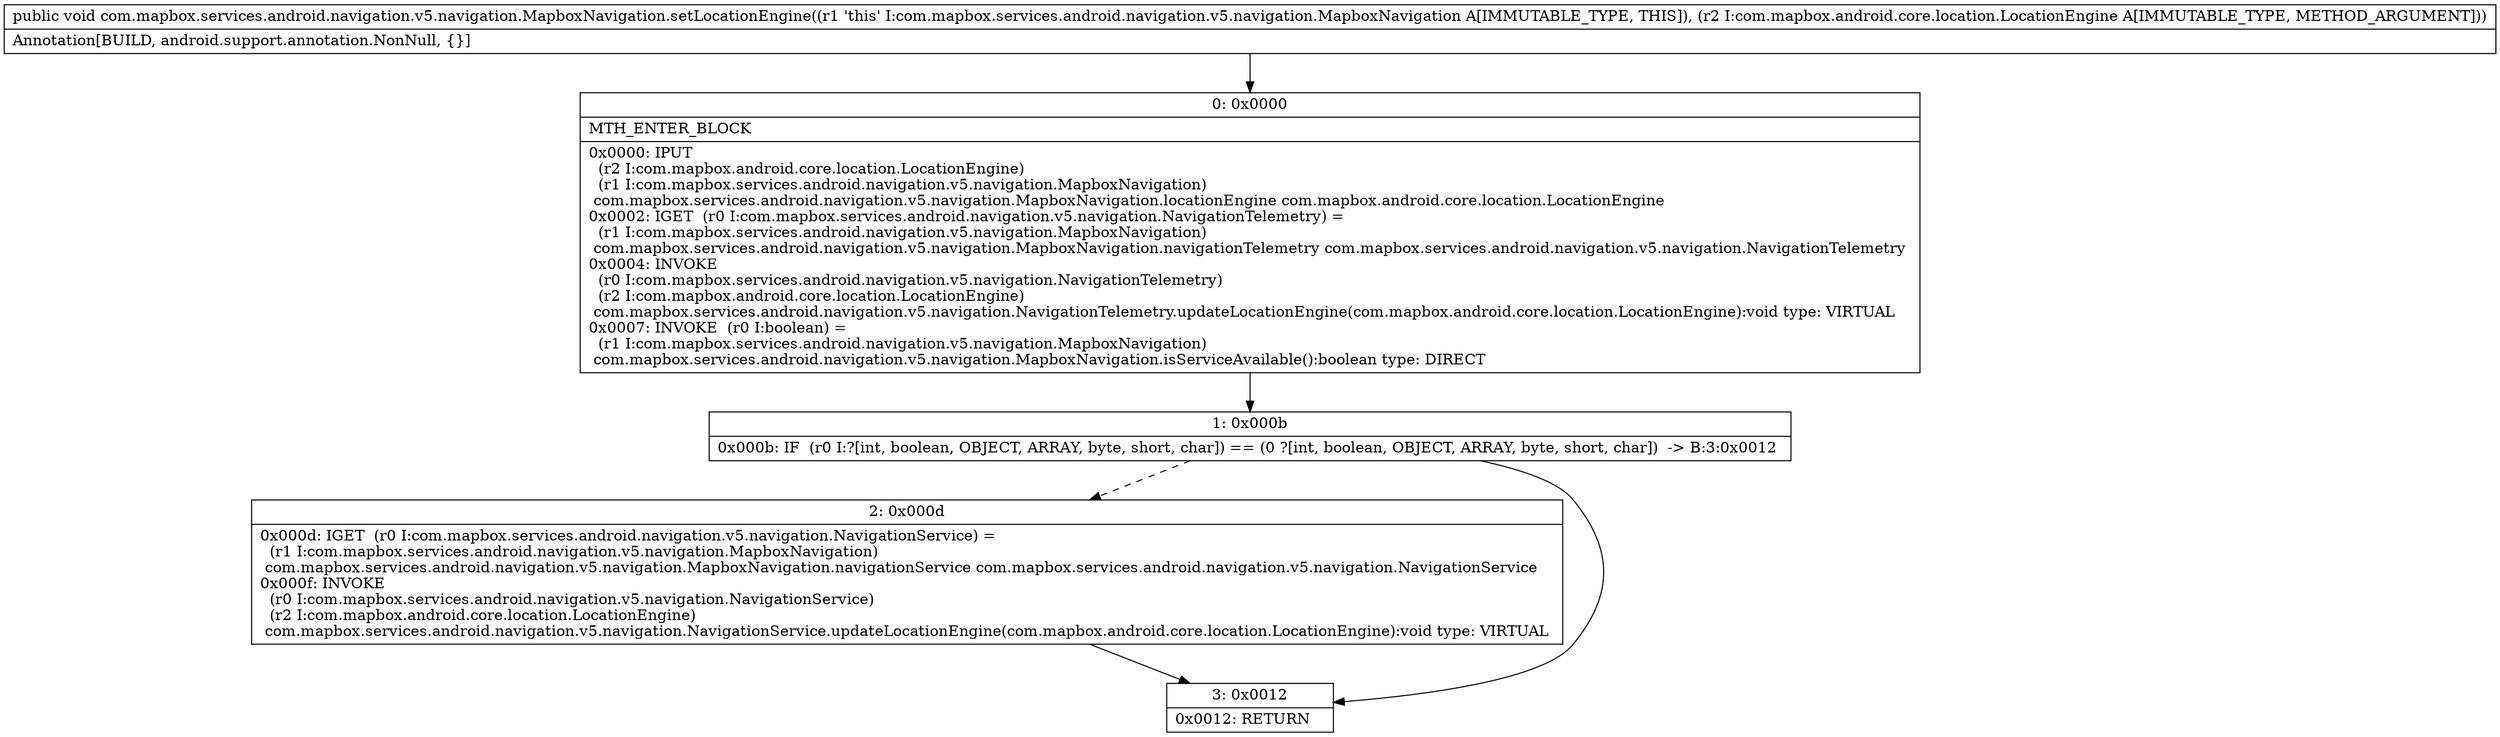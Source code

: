 digraph "CFG forcom.mapbox.services.android.navigation.v5.navigation.MapboxNavigation.setLocationEngine(Lcom\/mapbox\/android\/core\/location\/LocationEngine;)V" {
Node_0 [shape=record,label="{0\:\ 0x0000|MTH_ENTER_BLOCK\l|0x0000: IPUT  \l  (r2 I:com.mapbox.android.core.location.LocationEngine)\l  (r1 I:com.mapbox.services.android.navigation.v5.navigation.MapboxNavigation)\l com.mapbox.services.android.navigation.v5.navigation.MapboxNavigation.locationEngine com.mapbox.android.core.location.LocationEngine \l0x0002: IGET  (r0 I:com.mapbox.services.android.navigation.v5.navigation.NavigationTelemetry) = \l  (r1 I:com.mapbox.services.android.navigation.v5.navigation.MapboxNavigation)\l com.mapbox.services.android.navigation.v5.navigation.MapboxNavigation.navigationTelemetry com.mapbox.services.android.navigation.v5.navigation.NavigationTelemetry \l0x0004: INVOKE  \l  (r0 I:com.mapbox.services.android.navigation.v5.navigation.NavigationTelemetry)\l  (r2 I:com.mapbox.android.core.location.LocationEngine)\l com.mapbox.services.android.navigation.v5.navigation.NavigationTelemetry.updateLocationEngine(com.mapbox.android.core.location.LocationEngine):void type: VIRTUAL \l0x0007: INVOKE  (r0 I:boolean) = \l  (r1 I:com.mapbox.services.android.navigation.v5.navigation.MapboxNavigation)\l com.mapbox.services.android.navigation.v5.navigation.MapboxNavigation.isServiceAvailable():boolean type: DIRECT \l}"];
Node_1 [shape=record,label="{1\:\ 0x000b|0x000b: IF  (r0 I:?[int, boolean, OBJECT, ARRAY, byte, short, char]) == (0 ?[int, boolean, OBJECT, ARRAY, byte, short, char])  \-\> B:3:0x0012 \l}"];
Node_2 [shape=record,label="{2\:\ 0x000d|0x000d: IGET  (r0 I:com.mapbox.services.android.navigation.v5.navigation.NavigationService) = \l  (r1 I:com.mapbox.services.android.navigation.v5.navigation.MapboxNavigation)\l com.mapbox.services.android.navigation.v5.navigation.MapboxNavigation.navigationService com.mapbox.services.android.navigation.v5.navigation.NavigationService \l0x000f: INVOKE  \l  (r0 I:com.mapbox.services.android.navigation.v5.navigation.NavigationService)\l  (r2 I:com.mapbox.android.core.location.LocationEngine)\l com.mapbox.services.android.navigation.v5.navigation.NavigationService.updateLocationEngine(com.mapbox.android.core.location.LocationEngine):void type: VIRTUAL \l}"];
Node_3 [shape=record,label="{3\:\ 0x0012|0x0012: RETURN   \l}"];
MethodNode[shape=record,label="{public void com.mapbox.services.android.navigation.v5.navigation.MapboxNavigation.setLocationEngine((r1 'this' I:com.mapbox.services.android.navigation.v5.navigation.MapboxNavigation A[IMMUTABLE_TYPE, THIS]), (r2 I:com.mapbox.android.core.location.LocationEngine A[IMMUTABLE_TYPE, METHOD_ARGUMENT]))  | Annotation[BUILD, android.support.annotation.NonNull, \{\}]\l}"];
MethodNode -> Node_0;
Node_0 -> Node_1;
Node_1 -> Node_2[style=dashed];
Node_1 -> Node_3;
Node_2 -> Node_3;
}

